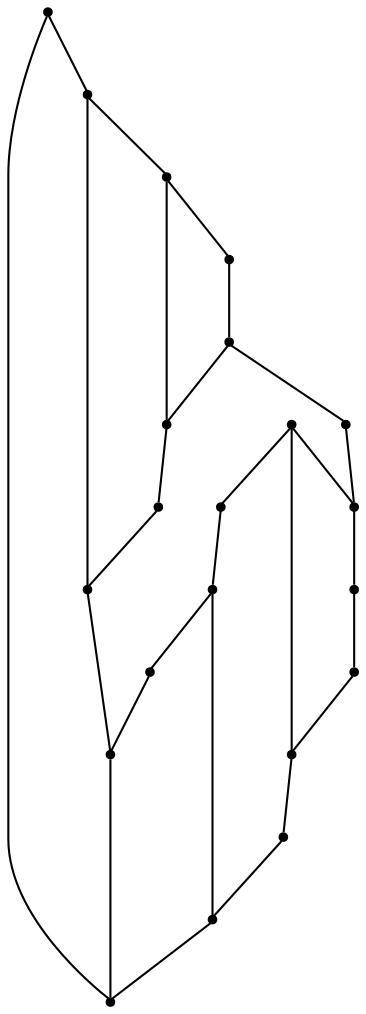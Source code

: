 graph {
  node [shape=point,comment="{\"directed\":false,\"doi\":\"10.1007/3-540-36151-0_23 \",\"figure\":\"1 (3)\"}"]

  v0 [pos="1000.8333206176758,925.2201988583522"]
  v1 [pos="935.3333155314128,887.7201988583522"]
  v2 [pos="1068.33340326945,962.7201988583523"]
  v3 [pos="1047.833315531413,1037.7201988583524"]
  v4 [pos="1014.3333435058595,963.9701479957221"]
  v5 [pos="1000.8333206176759,990.7202039446153"]
  v6 [pos="993.3333079020184,1018.9701988583523"]
  v7 [pos="991.5833155314128,1065.7202039446154"]
  v8 [pos="955.8333079020183,962.7201988583522"]
  v9 [pos="963.3333206176758,1018.9701988583523"]
  v10 [pos="937.0833079020183,1018.9701988583523"]
  v11 [pos="862.8333409627279,887.4702090308783"]
  v12 [pos="935.3333155314128,1093.9701988583522"]
  v13 [pos="911.0833485921224,1075.2201988583524"]
  v14 [pos="916.3333257039388,965.9701937720891"]
  v15 [pos="841.583315531413,925.2201988583522"]
  v16 [pos="887.0833079020183,1046.9702039446154"]
  v17 [pos="860.3333155314128,1018.9701988583523"]
  v18 [pos="833.5833231608074,962.4702090308783"]
  v19 [pos="850.8333206176758,990.7202039446154"]
  v20 [pos="879.0833155314128,962.7201988583522"]

  v0 -- v1 [id="-1",pos="1000.8333206176758,925.2201988583522 935.3333155314128,887.7201988583522 935.3333155314128,887.7201988583522 935.3333155314128,887.7201988583522"]
  v18 -- v20 [id="-2",pos="833.5833231608074,962.4702090308783 879.0833155314128,962.7201988583522 879.0833155314128,962.7201988583522 879.0833155314128,962.7201988583522"]
  v20 -- v14 [id="-3",pos="879.0833155314128,962.7201988583522 888.4541829427084,962.6409803118028 888.4541829427084,962.6409803118028 888.4541829427084,962.6409803118028 916.3333257039388,965.9701937720891 916.3333257039388,965.9701937720891 916.3333257039388,965.9701937720891"]
  v18 -- v19 [id="-4",pos="833.5833231608074,962.4702090308783 850.8333206176758,990.7202039446154 850.8333206176758,990.7202039446154 850.8333206176758,990.7202039446154"]
  v15 -- v18 [id="-5",pos="841.583315531413,925.2201988583522 833.5833231608074,962.4702090308783 833.5833231608074,962.4702090308783 833.5833231608074,962.4702090308783"]
  v17 -- v16 [id="-6",pos="860.3333155314128,1018.9701988583523 887.0833079020183,1046.9702039446154 887.0833079020183,1046.9702039446154 887.0833079020183,1046.9702039446154"]
  v16 -- v13 [id="-7",pos="887.0833079020183,1046.9702039446154 897.8291829427084,1056.3909803118027 897.8291829427084,1056.3909803118027 897.8291829427084,1056.3909803118027 911.0833485921224,1075.2201988583524 911.0833485921224,1075.2201988583524 911.0833485921224,1075.2201988583524"]
  v11 -- v15 [id="-8",pos="862.8333409627279,887.4702090308783 841.583315531413,925.2201988583522 841.583315531413,925.2201988583522 841.583315531413,925.2201988583522"]
  v19 -- v17 [id="-10",pos="850.8333206176758,990.7202039446154 860.3333155314128,1018.9701988583523 860.3333155314128,1018.9701988583523 860.3333155314128,1018.9701988583523"]
  v14 -- v8 [id="-11",pos="916.3333257039388,965.9701937720891 955.8333079020183,962.7201988583522 955.8333079020183,962.7201988583522 955.8333079020183,962.7201988583522"]
  v12 -- v7 [id="-14",pos="935.3333155314128,1093.9701988583522 991.5833155314128,1065.7202039446154 991.5833155314128,1065.7202039446154 991.5833155314128,1065.7202039446154"]
  v1 -- v11 [id="-16",pos="935.3333155314128,887.7201988583522 862.8333409627279,887.4702090308783 862.8333409627279,887.4702090308783 862.8333409627279,887.4702090308783"]
  v10 -- v9 [id="-17",pos="937.0833079020183,1018.9701988583523 963.3333206176758,1018.9701988583523 963.3333206176758,1018.9701988583523 963.3333206176758,1018.9701988583523"]
  v9 -- v6 [id="-18",pos="963.3333206176758,1018.9701988583523 993.3333079020184,1018.9701988583523 993.3333079020184,1018.9701988583523 993.3333079020184,1018.9701988583523"]
  v8 -- v4 [id="-19",pos="955.8333079020183,962.7201988583522 1014.3333435058595,963.9701479957221 1014.3333435058595,963.9701479957221 1014.3333435058595,963.9701479957221"]
  v8 -- v1 [id="-20",pos="955.8333079020183,962.7201988583522 935.3333155314128,887.7201988583522 935.3333155314128,887.7201988583522 935.3333155314128,887.7201988583522"]
  v7 -- v3 [id="-21",pos="991.5833155314128,1065.7202039446154 1047.833315531413,1037.7201988583524 1047.833315531413,1037.7201988583524 1047.833315531413,1037.7201988583524"]
  v6 -- v3 [id="-22",pos="993.3333079020184,1018.9701988583523 1047.833315531413,1037.7201988583524 1047.833315531413,1037.7201988583524 1047.833315531413,1037.7201988583524"]
  v6 -- v5 [id="-23",pos="993.3333079020184,1018.9701988583523 1000.8333206176759,990.7202039446153 1000.8333206176759,990.7202039446153 1000.8333206176759,990.7202039446153"]
  v5 -- v4 [id="-24",pos="1000.8333206176759,990.7202039446153 1014.3333435058595,963.9701479957221 1014.3333435058595,963.9701479957221 1014.3333435058595,963.9701479957221"]
  v4 -- v2 [id="-25",pos="1014.3333435058595,963.9701479957221 1068.33340326945,962.7201988583523 1068.33340326945,962.7201988583523 1068.33340326945,962.7201988583523"]
  v3 -- v2 [id="-26",pos="1047.833315531413,1037.7201988583524 1068.33340326945,962.7201988583523 1068.33340326945,962.7201988583523 1068.33340326945,962.7201988583523"]
  v2 -- v0 [id="-27",pos="1068.33340326945,962.7201988583523 1000.8333206176758,925.2201988583522 1000.8333206176758,925.2201988583522 1000.8333206176758,925.2201988583522"]
  v11 -- v20 [id="-9",pos="862.8333409627279,887.4702090308783 879.0833155314128,962.7201988583522 879.0833155314128,962.7201988583522 879.0833155314128,962.7201988583522"]
  v10 -- v17 [id="-12",pos="937.0833079020183,1018.9701988583523 860.3333155314128,1018.9701988583523 860.3333155314128,1018.9701988583523 860.3333155314128,1018.9701988583523"]
  v13 -- v12 [id="-13",pos="911.0833485921224,1075.2201988583524 935.3333155314128,1093.9701988583522 935.3333155314128,1093.9701988583522 935.3333155314128,1093.9701988583522"]
  v10 -- v12 [id="-15",pos="937.0833079020183,1018.9701988583523 935.3333155314128,1093.9701988583522 935.3333155314128,1093.9701988583522 935.3333155314128,1093.9701988583522"]
}